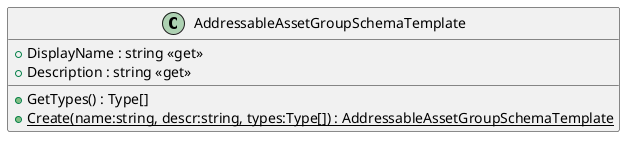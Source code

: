 @startuml
class AddressableAssetGroupSchemaTemplate {
    + DisplayName : string <<get>>
    + Description : string <<get>>
    + GetTypes() : Type[]
    + {static} Create(name:string, descr:string, types:Type[]) : AddressableAssetGroupSchemaTemplate
}
@enduml
